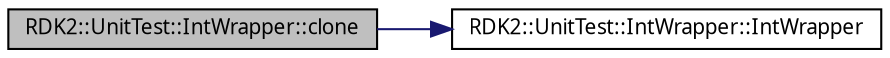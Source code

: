 digraph G
{
  edge [fontname="FreeSans.ttf",fontsize=10,labelfontname="FreeSans.ttf",labelfontsize=10];
  node [fontname="FreeSans.ttf",fontsize=10,shape=record];
  rankdir=LR;
  Node1 [label="RDK2::UnitTest::IntWrapper::clone",height=0.2,width=0.4,color="black", fillcolor="grey75", style="filled" fontcolor="black"];
  Node1 -> Node2 [color="midnightblue",fontsize=10,style="solid",fontname="FreeSans.ttf"];
  Node2 [label="RDK2::UnitTest::IntWrapper::IntWrapper",height=0.2,width=0.4,color="black", fillcolor="white", style="filled",URL="$struct_r_d_k2_1_1_unit_test_1_1_int_wrapper.html#00c459564f09ef5d7ed3403c8a1d8763"];
}
